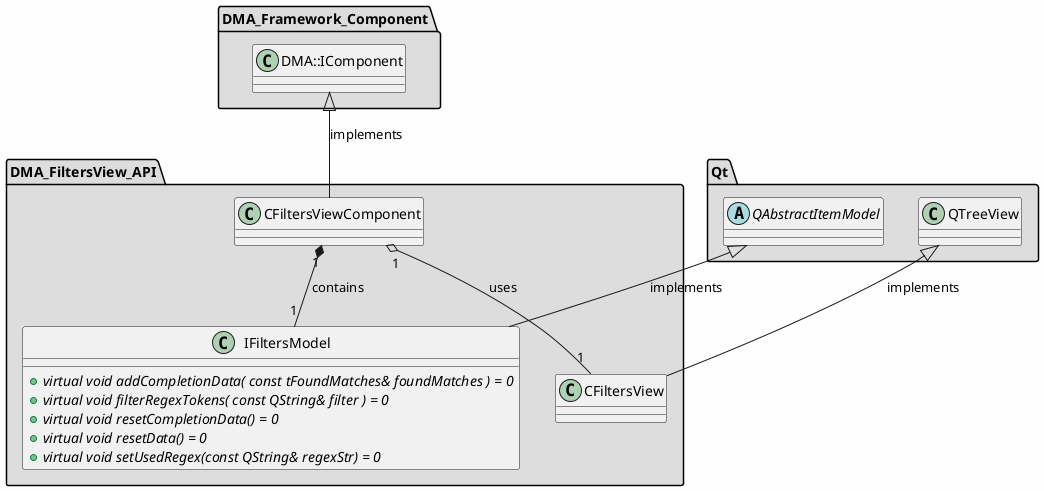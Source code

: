 
@startuml

skinparam backgroundColor #FEFEFE
skinparam wrapWidth 600
package "DMA_FiltersView_API" #DDDDDD
{

class "CFiltersView"
{
}

class "CFiltersViewComponent"
{
}

class "IFiltersModel"
{
    + {abstract} virtual void addCompletionData( const tFoundMatches& foundMatches ) = 0
    + {abstract} virtual void filterRegexTokens( const QString& filter ) = 0
    + {abstract} virtual void resetCompletionData() = 0
    + {abstract} virtual void resetData() = 0
    + {abstract} virtual void setUsedRegex(const QString& regexStr) = 0
}

}

package "DMA_Framework_Component" #DDDDDD
{

class "DMA::IComponent"
{
}

}

package "Qt" #DDDDDD
{

abstract class "QAbstractItemModel"
{
}

class "QTreeView"
{
}

}

'====================Inheritance section====================
QTreeView <|-- CFiltersView : implements
DMA::IComponent <|-- CFiltersViewComponent : implements
QAbstractItemModel <|-- IFiltersModel : implements

'====================Dependencies section====================
CFiltersViewComponent "1" o-- "1" CFiltersView : uses
CFiltersViewComponent "1" *-- "1" IFiltersModel : contains

@enduml